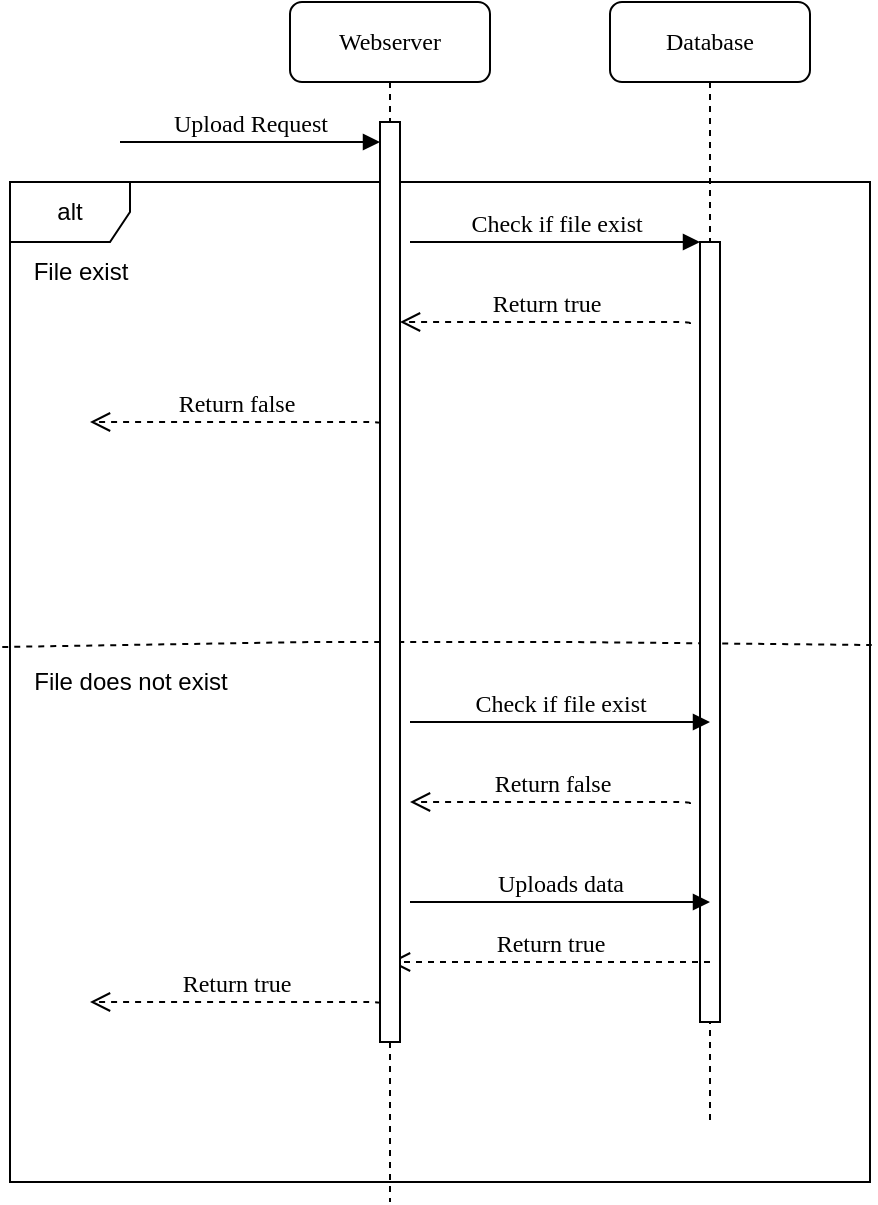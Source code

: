 <mxfile version="20.4.1" type="device"><diagram id="erTpqbwErXECSeoVxerP" name="Delete files"><mxGraphModel dx="1422" dy="762" grid="1" gridSize="10" guides="1" tooltips="1" connect="1" arrows="1" fold="1" page="1" pageScale="1" pageWidth="827" pageHeight="1169" math="0" shadow="0"><root><mxCell id="0"/><mxCell id="1" parent="0"/><mxCell id="KY0KqM4_A7SAOaeYBRJr-8" value="" style="endArrow=none;dashed=1;html=1;rounded=0;exitX=-0.009;exitY=0.465;exitDx=0;exitDy=0;exitPerimeter=0;entryX=1.002;entryY=0.463;entryDx=0;entryDy=0;entryPerimeter=0;" parent="1" source="KY0KqM4_A7SAOaeYBRJr-1" target="KY0KqM4_A7SAOaeYBRJr-1" edge="1"><mxGeometry width="50" height="50" relative="1" as="geometry"><mxPoint x="410" y="310" as="sourcePoint"/><mxPoint x="460" y="260" as="targetPoint"/><Array as="points"><mxPoint x="320" y="400"/><mxPoint x="450" y="400"/></Array></mxGeometry></mxCell><mxCell id="KY0KqM4_A7SAOaeYBRJr-1" value="alt" style="shape=umlFrame;whiteSpace=wrap;html=1;" parent="1" vertex="1"><mxGeometry x="170" y="170" width="430" height="500" as="geometry"/></mxCell><mxCell id="E7al34hg6YHl9wEGBG2v-4" value="Database" style="shape=umlLifeline;perimeter=lifelinePerimeter;whiteSpace=wrap;html=1;container=1;collapsible=0;recursiveResize=0;outlineConnect=0;rounded=1;shadow=0;comic=0;labelBackgroundColor=none;strokeWidth=1;fontFamily=Verdana;fontSize=12;align=center;" parent="1" vertex="1"><mxGeometry x="470" y="80" width="100" height="560" as="geometry"/></mxCell><mxCell id="E7al34hg6YHl9wEGBG2v-7" value="" style="html=1;points=[];perimeter=orthogonalPerimeter;rounded=0;shadow=0;comic=0;labelBackgroundColor=none;strokeWidth=1;fontFamily=Verdana;fontSize=12;align=center;" parent="E7al34hg6YHl9wEGBG2v-4" vertex="1"><mxGeometry x="45" y="120" width="10" height="390" as="geometry"/></mxCell><mxCell id="E7al34hg6YHl9wEGBG2v-10" value="Return true" style="html=1;verticalAlign=bottom;endArrow=open;dashed=1;endSize=8;labelBackgroundColor=none;fontFamily=Verdana;fontSize=12;edgeStyle=elbowEdgeStyle;elbow=vertical;entryX=1.367;entryY=0.164;entryDx=0;entryDy=0;entryPerimeter=0;" parent="E7al34hg6YHl9wEGBG2v-4" edge="1"><mxGeometry relative="1" as="geometry"><mxPoint x="-105.0" y="160.68" as="targetPoint"/><Array as="points"><mxPoint x="96.33" y="160"/><mxPoint x="126.33" y="160"/></Array><mxPoint x="40" y="161" as="sourcePoint"/></mxGeometry></mxCell><mxCell id="VuUKeLCC91BUKrTturuB-7" value="Return true" style="html=1;verticalAlign=bottom;endArrow=open;dashed=1;endSize=8;labelBackgroundColor=none;fontFamily=Verdana;fontSize=12;edgeStyle=elbowEdgeStyle;elbow=vertical;" edge="1" parent="E7al34hg6YHl9wEGBG2v-4"><mxGeometry relative="1" as="geometry"><mxPoint x="-110" y="480" as="targetPoint"/><Array as="points"><mxPoint x="-10" y="480"/><mxPoint x="-168.67" y="480"/></Array><mxPoint x="50" y="480" as="sourcePoint"/></mxGeometry></mxCell><mxCell id="E7al34hg6YHl9wEGBG2v-5" value="Webserver" style="shape=umlLifeline;perimeter=lifelinePerimeter;whiteSpace=wrap;html=1;container=1;collapsible=0;recursiveResize=0;outlineConnect=0;rounded=1;shadow=0;comic=0;labelBackgroundColor=none;strokeWidth=1;fontFamily=Verdana;fontSize=12;align=center;" parent="1" vertex="1"><mxGeometry x="310" y="80" width="100" height="600" as="geometry"/></mxCell><mxCell id="E7al34hg6YHl9wEGBG2v-6" value="" style="html=1;points=[];perimeter=orthogonalPerimeter;rounded=0;shadow=0;comic=0;labelBackgroundColor=none;strokeWidth=1;fontFamily=Verdana;fontSize=12;align=center;" parent="E7al34hg6YHl9wEGBG2v-5" vertex="1"><mxGeometry x="45" y="60" width="10" height="460" as="geometry"/></mxCell><mxCell id="KY0KqM4_A7SAOaeYBRJr-26" value="Return false" style="html=1;verticalAlign=bottom;endArrow=open;dashed=1;endSize=8;labelBackgroundColor=none;fontFamily=Verdana;fontSize=12;edgeStyle=elbowEdgeStyle;elbow=vertical;" parent="E7al34hg6YHl9wEGBG2v-5" edge="1"><mxGeometry relative="1" as="geometry"><mxPoint x="60" y="400" as="targetPoint"/><Array as="points"><mxPoint x="251.33" y="400"/><mxPoint x="281.33" y="400"/></Array><mxPoint x="200" y="401" as="sourcePoint"/></mxGeometry></mxCell><mxCell id="VuUKeLCC91BUKrTturuB-1" value="Return true" style="html=1;verticalAlign=bottom;endArrow=open;dashed=1;endSize=8;labelBackgroundColor=none;fontFamily=Verdana;fontSize=12;edgeStyle=elbowEdgeStyle;elbow=vertical;" edge="1" parent="E7al34hg6YHl9wEGBG2v-5"><mxGeometry relative="1" as="geometry"><mxPoint x="-100" y="500" as="targetPoint"/><Array as="points"><mxPoint x="101.33" y="500"/><mxPoint x="131.33" y="500"/></Array><mxPoint x="45" y="501" as="sourcePoint"/></mxGeometry></mxCell><mxCell id="VuUKeLCC91BUKrTturuB-2" value="Uploads data" style="html=1;verticalAlign=bottom;endArrow=block;entryX=0;entryY=0;labelBackgroundColor=none;fontFamily=Verdana;fontSize=12;edgeStyle=elbowEdgeStyle;elbow=vertical;" edge="1" parent="E7al34hg6YHl9wEGBG2v-5"><mxGeometry relative="1" as="geometry"><mxPoint x="60" y="450" as="sourcePoint"/><mxPoint x="210" y="450.0" as="targetPoint"/><Array as="points"><mxPoint x="160" y="450"/><mxPoint x="180" y="440"/><mxPoint x="170" y="435"/><mxPoint x="150" y="450"/><mxPoint x="170" y="442"/></Array></mxGeometry></mxCell><mxCell id="E7al34hg6YHl9wEGBG2v-9" value="Check if file exist" style="html=1;verticalAlign=bottom;endArrow=block;entryX=0;entryY=0;labelBackgroundColor=none;fontFamily=Verdana;fontSize=12;edgeStyle=elbowEdgeStyle;elbow=vertical;" parent="1" edge="1"><mxGeometry relative="1" as="geometry"><mxPoint x="370" y="200" as="sourcePoint"/><mxPoint x="515" y="200.0" as="targetPoint"/></mxGeometry></mxCell><mxCell id="E7al34hg6YHl9wEGBG2v-15" value="Upload Request" style="html=1;verticalAlign=bottom;endArrow=block;entryX=0;entryY=0;labelBackgroundColor=none;fontFamily=Verdana;fontSize=12;edgeStyle=elbowEdgeStyle;elbow=vertical;" parent="1" edge="1"><mxGeometry relative="1" as="geometry"><mxPoint x="225" y="150" as="sourcePoint"/><mxPoint x="355" y="150.0" as="targetPoint"/></mxGeometry></mxCell><mxCell id="KY0KqM4_A7SAOaeYBRJr-3" value="Return false" style="html=1;verticalAlign=bottom;endArrow=open;dashed=1;endSize=8;labelBackgroundColor=none;fontFamily=Verdana;fontSize=12;edgeStyle=elbowEdgeStyle;elbow=vertical;" parent="1" edge="1"><mxGeometry relative="1" as="geometry"><mxPoint x="210" y="290" as="targetPoint"/><Array as="points"><mxPoint x="411.33" y="290"/><mxPoint x="441.33" y="290"/></Array><mxPoint x="355" y="291" as="sourcePoint"/></mxGeometry></mxCell><mxCell id="KY0KqM4_A7SAOaeYBRJr-7" value="File exist" style="text;html=1;align=center;verticalAlign=middle;resizable=0;points=[];autosize=1;strokeColor=none;fillColor=none;" parent="1" vertex="1"><mxGeometry x="170" y="200" width="70" height="30" as="geometry"/></mxCell><mxCell id="KY0KqM4_A7SAOaeYBRJr-9" value="File does not exist" style="text;html=1;align=center;verticalAlign=middle;resizable=0;points=[];autosize=1;strokeColor=none;fillColor=none;" parent="1" vertex="1"><mxGeometry x="170" y="405" width="120" height="30" as="geometry"/></mxCell><mxCell id="KY0KqM4_A7SAOaeYBRJr-21" value="Check if file exist" style="html=1;verticalAlign=bottom;endArrow=block;entryX=0;entryY=0;labelBackgroundColor=none;fontFamily=Verdana;fontSize=12;edgeStyle=elbowEdgeStyle;elbow=vertical;" parent="1" edge="1"><mxGeometry relative="1" as="geometry"><mxPoint x="370" y="440" as="sourcePoint"/><mxPoint x="520" y="440.0" as="targetPoint"/><Array as="points"><mxPoint x="470" y="440"/><mxPoint x="490" y="430"/><mxPoint x="480" y="425"/><mxPoint x="460" y="440"/><mxPoint x="480" y="432"/></Array></mxGeometry></mxCell></root></mxGraphModel></diagram></mxfile>